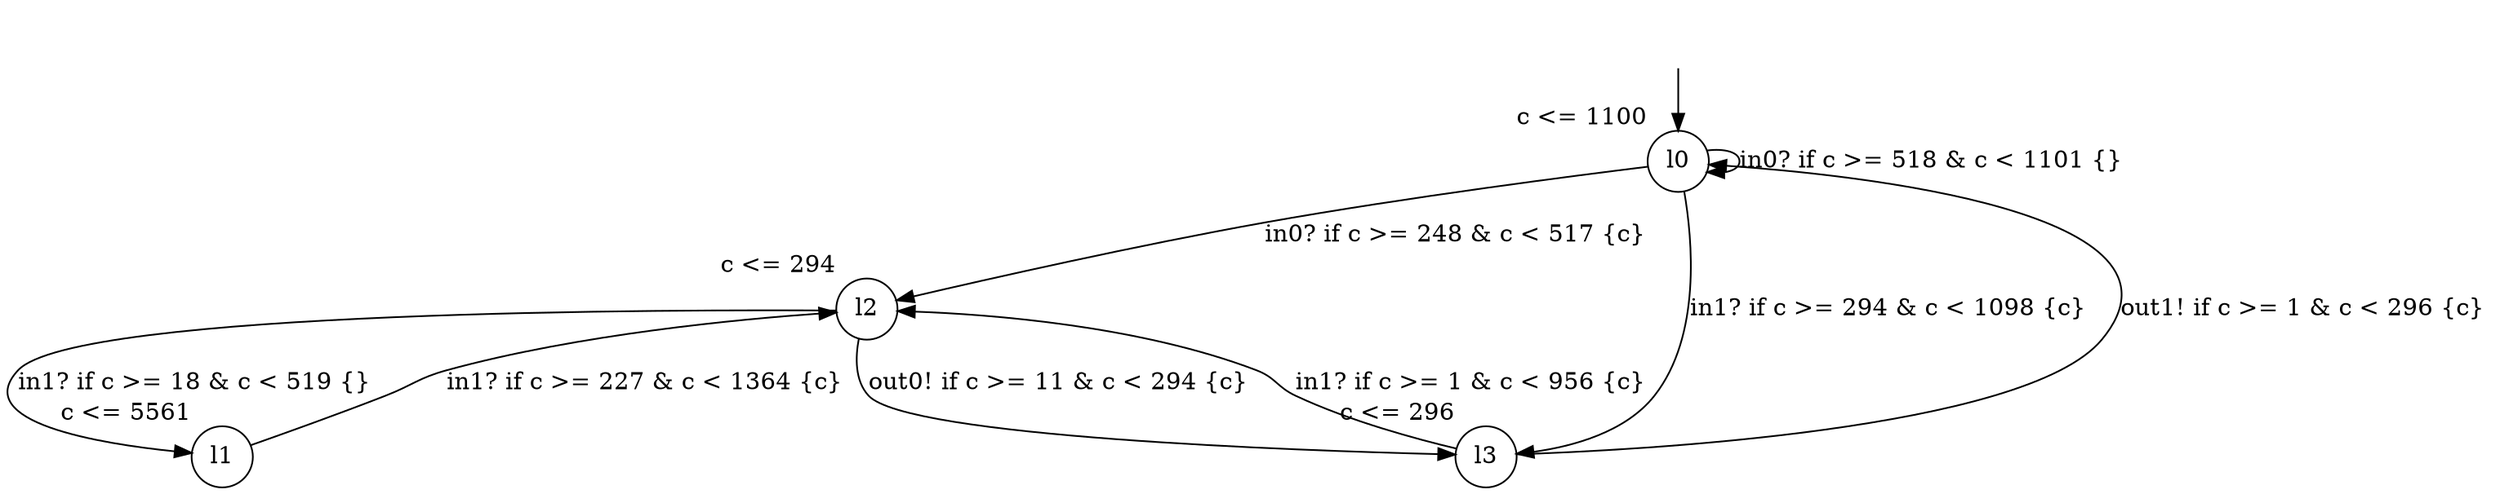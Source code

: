 digraph g {
__start0 [label="" shape="none"];
l0 [shape="circle" margin=0 label="l0", xlabel="c <= 1100"];
l1 [shape="circle" margin=0 label="l1", xlabel="c <= 5561"];
l2 [shape="circle" margin=0 label="l2", xlabel="c <= 294"];
l3 [shape="circle" margin=0 label="l3", xlabel="c <= 296"];
l0 -> l0 [label="in0? if c >= 518 & c < 1101 {} "];
l0 -> l3 [label="in1? if c >= 294 & c < 1098 {c} "];
l0 -> l2 [label="in0? if c >= 248 & c < 517 {c} "];
l1 -> l2 [label="in1? if c >= 227 & c < 1364 {c} "];
l2 -> l3 [label="out0! if c >= 11 & c < 294 {c} "];
l2 -> l1 [label="in1? if c >= 18 & c < 519 {} "];
l3 -> l0 [label="out1! if c >= 1 & c < 296 {c} "];
l3 -> l2 [label="in1? if c >= 1 & c < 956 {c} "];
__start0 -> l0;
}
